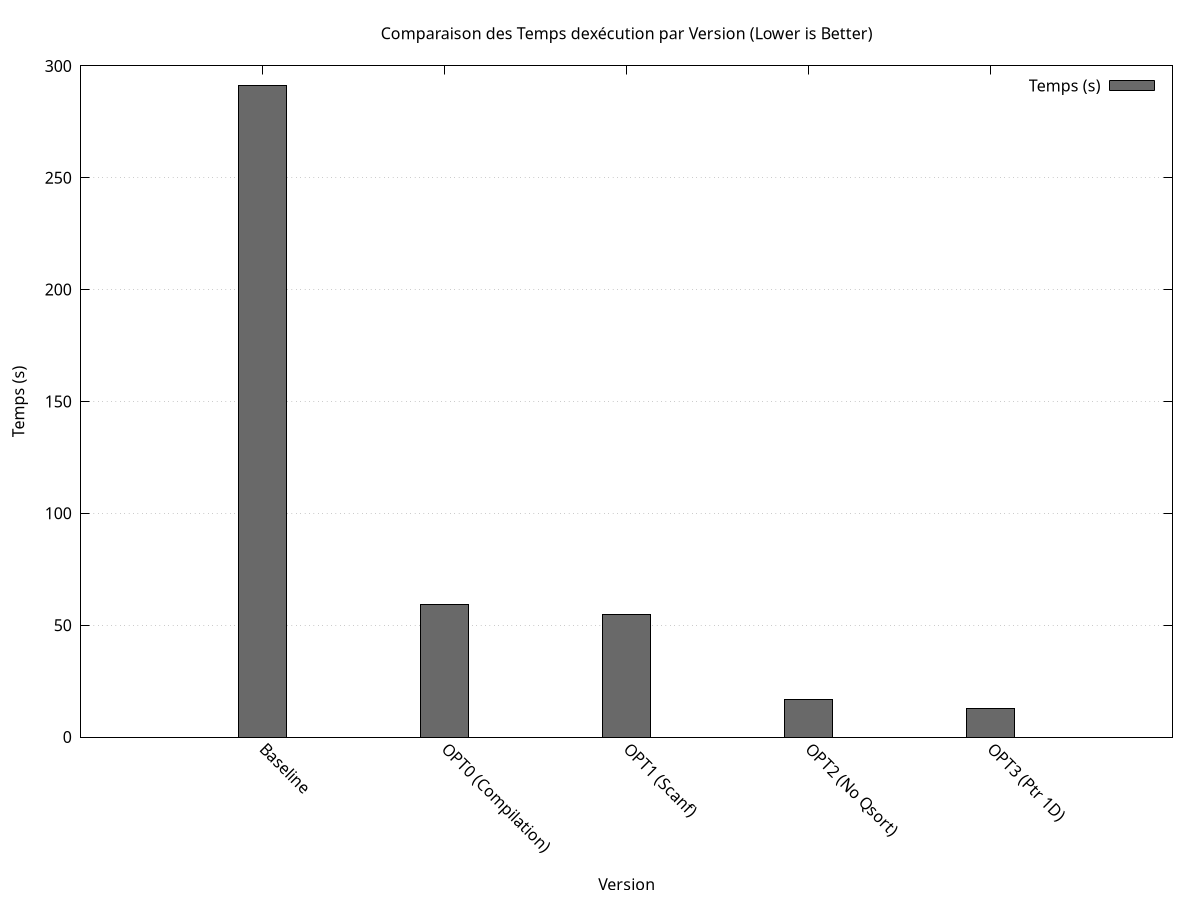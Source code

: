 set terminal pngcairo enhanced font 'Arial,12' size 800,600
set output 'execution_times.png'

set style data histograms
set style fill solid border -1
set boxwidth 0.8
set grid ytics

set ylabel 'Temps (s)'
set xlabel 'Version'
set xtics rotate by -45
set title 'Comparaison des Temps dexécution par Version (Lower is Better)'

set datafile separator "\t"

$DATA << EOD
Baseline	291.28
OPT0 (Compilation)	59.22
OPT1 (Scanf)	54.78
OPT2 (No Qsort)	16.67
OPT3 (Ptr 1D)	12.83
EOD

plot $DATA using 2:xtic(1) title 'Temps (s)' linecolor rgb '#696969'
